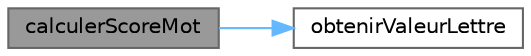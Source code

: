 digraph "calculerScoreMot"
{
 // LATEX_PDF_SIZE
  bgcolor="transparent";
  edge [fontname=Helvetica,fontsize=10,labelfontname=Helvetica,labelfontsize=10];
  node [fontname=Helvetica,fontsize=10,shape=box,height=0.2,width=0.4];
  rankdir="LR";
  Node1 [id="Node000001",label="calculerScoreMot",height=0.2,width=0.4,color="gray40", fillcolor="grey60", style="filled", fontcolor="black",tooltip=" "];
  Node1 -> Node2 [id="edge3_Node000001_Node000002",color="steelblue1",style="solid",tooltip=" "];
  Node2 [id="Node000002",label="obtenirValeurLettre",height=0.2,width=0.4,color="grey40", fillcolor="white", style="filled",URL="$sspgm_8c.html#aba041651a99794187e442cfe1451c7e2",tooltip=" "];
}
